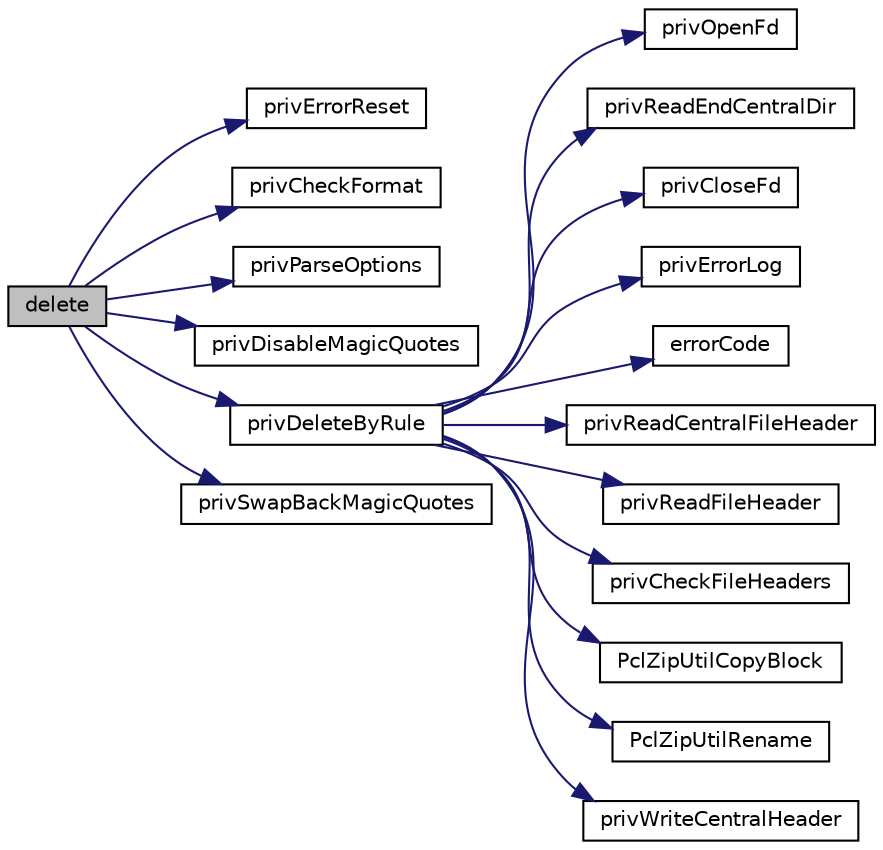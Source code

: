 digraph "delete"
{
  edge [fontname="Helvetica",fontsize="10",labelfontname="Helvetica",labelfontsize="10"];
  node [fontname="Helvetica",fontsize="10",shape=record];
  rankdir="LR";
  Node20 [label="delete",height=0.2,width=0.4,color="black", fillcolor="grey75", style="filled", fontcolor="black"];
  Node20 -> Node21 [color="midnightblue",fontsize="10",style="solid",fontname="Helvetica"];
  Node21 [label="privErrorReset",height=0.2,width=0.4,color="black", fillcolor="white", style="filled",URL="$class_pcl_zip.html#ac5af7b6471e22f647ccbdb69e9ebbcf6"];
  Node20 -> Node22 [color="midnightblue",fontsize="10",style="solid",fontname="Helvetica"];
  Node22 [label="privCheckFormat",height=0.2,width=0.4,color="black", fillcolor="white", style="filled",URL="$class_pcl_zip.html#a73f73a0ca89cba89a5f38bff918b609a"];
  Node20 -> Node23 [color="midnightblue",fontsize="10",style="solid",fontname="Helvetica"];
  Node23 [label="privParseOptions",height=0.2,width=0.4,color="black", fillcolor="white", style="filled",URL="$class_pcl_zip.html#a6ea996087e129fd4556bf8edb5c96ea6"];
  Node20 -> Node24 [color="midnightblue",fontsize="10",style="solid",fontname="Helvetica"];
  Node24 [label="privDisableMagicQuotes",height=0.2,width=0.4,color="black", fillcolor="white", style="filled",URL="$class_pcl_zip.html#a846e6d140e69138a93ed841df99d4fe1"];
  Node20 -> Node25 [color="midnightblue",fontsize="10",style="solid",fontname="Helvetica"];
  Node25 [label="privDeleteByRule",height=0.2,width=0.4,color="black", fillcolor="white", style="filled",URL="$class_pcl_zip.html#ac21c7d0ec65a03bfd942ab89d6a434bf"];
  Node25 -> Node26 [color="midnightblue",fontsize="10",style="solid",fontname="Helvetica"];
  Node26 [label="privOpenFd",height=0.2,width=0.4,color="black", fillcolor="white", style="filled",URL="$class_pcl_zip.html#a1c9851530af54963f6b6f7b53074f450"];
  Node25 -> Node27 [color="midnightblue",fontsize="10",style="solid",fontname="Helvetica"];
  Node27 [label="privReadEndCentralDir",height=0.2,width=0.4,color="black", fillcolor="white", style="filled",URL="$class_pcl_zip.html#a909c911c7006522fbd26911b4fc78c38"];
  Node25 -> Node28 [color="midnightblue",fontsize="10",style="solid",fontname="Helvetica"];
  Node28 [label="privCloseFd",height=0.2,width=0.4,color="black", fillcolor="white", style="filled",URL="$class_pcl_zip.html#a683080eec974cf312e0af3bab9f375a7"];
  Node25 -> Node29 [color="midnightblue",fontsize="10",style="solid",fontname="Helvetica"];
  Node29 [label="privErrorLog",height=0.2,width=0.4,color="black", fillcolor="white", style="filled",URL="$class_pcl_zip.html#ae93909de718392884b09bd46fb8f7249"];
  Node25 -> Node30 [color="midnightblue",fontsize="10",style="solid",fontname="Helvetica"];
  Node30 [label="errorCode",height=0.2,width=0.4,color="black", fillcolor="white", style="filled",URL="$class_pcl_zip.html#a928a98b280c4dd8971ce6998eb157409"];
  Node25 -> Node31 [color="midnightblue",fontsize="10",style="solid",fontname="Helvetica"];
  Node31 [label="privReadCentralFileHeader",height=0.2,width=0.4,color="black", fillcolor="white", style="filled",URL="$class_pcl_zip.html#a1c466fd714e5e340e5557c5964b7ee59"];
  Node25 -> Node32 [color="midnightblue",fontsize="10",style="solid",fontname="Helvetica"];
  Node32 [label="privReadFileHeader",height=0.2,width=0.4,color="black", fillcolor="white", style="filled",URL="$class_pcl_zip.html#ab8a4754ff888b3b86fc0753bcca2c60e"];
  Node25 -> Node33 [color="midnightblue",fontsize="10",style="solid",fontname="Helvetica"];
  Node33 [label="privCheckFileHeaders",height=0.2,width=0.4,color="black", fillcolor="white", style="filled",URL="$class_pcl_zip.html#ac787ad20a377ce09581b5cbdcf6d0825"];
  Node25 -> Node34 [color="midnightblue",fontsize="10",style="solid",fontname="Helvetica"];
  Node34 [label="PclZipUtilCopyBlock",height=0.2,width=0.4,color="black", fillcolor="white", style="filled",URL="$pclzip_8lib_8php.html#a9283c0c91e2f3643ca27578cb6f3fd1a"];
  Node25 -> Node35 [color="midnightblue",fontsize="10",style="solid",fontname="Helvetica"];
  Node35 [label="PclZipUtilRename",height=0.2,width=0.4,color="black", fillcolor="white", style="filled",URL="$pclzip_8lib_8php.html#aaaf7ff21f2b8f58333ffcfe5c48ac95f"];
  Node25 -> Node36 [color="midnightblue",fontsize="10",style="solid",fontname="Helvetica"];
  Node36 [label="privWriteCentralHeader",height=0.2,width=0.4,color="black", fillcolor="white", style="filled",URL="$class_pcl_zip.html#a5dfd63643d219cbee51462ca1ee6114f"];
  Node20 -> Node37 [color="midnightblue",fontsize="10",style="solid",fontname="Helvetica"];
  Node37 [label="privSwapBackMagicQuotes",height=0.2,width=0.4,color="black", fillcolor="white", style="filled",URL="$class_pcl_zip.html#a564776cffdcda27ecfd4d64fd997dd2d"];
}
